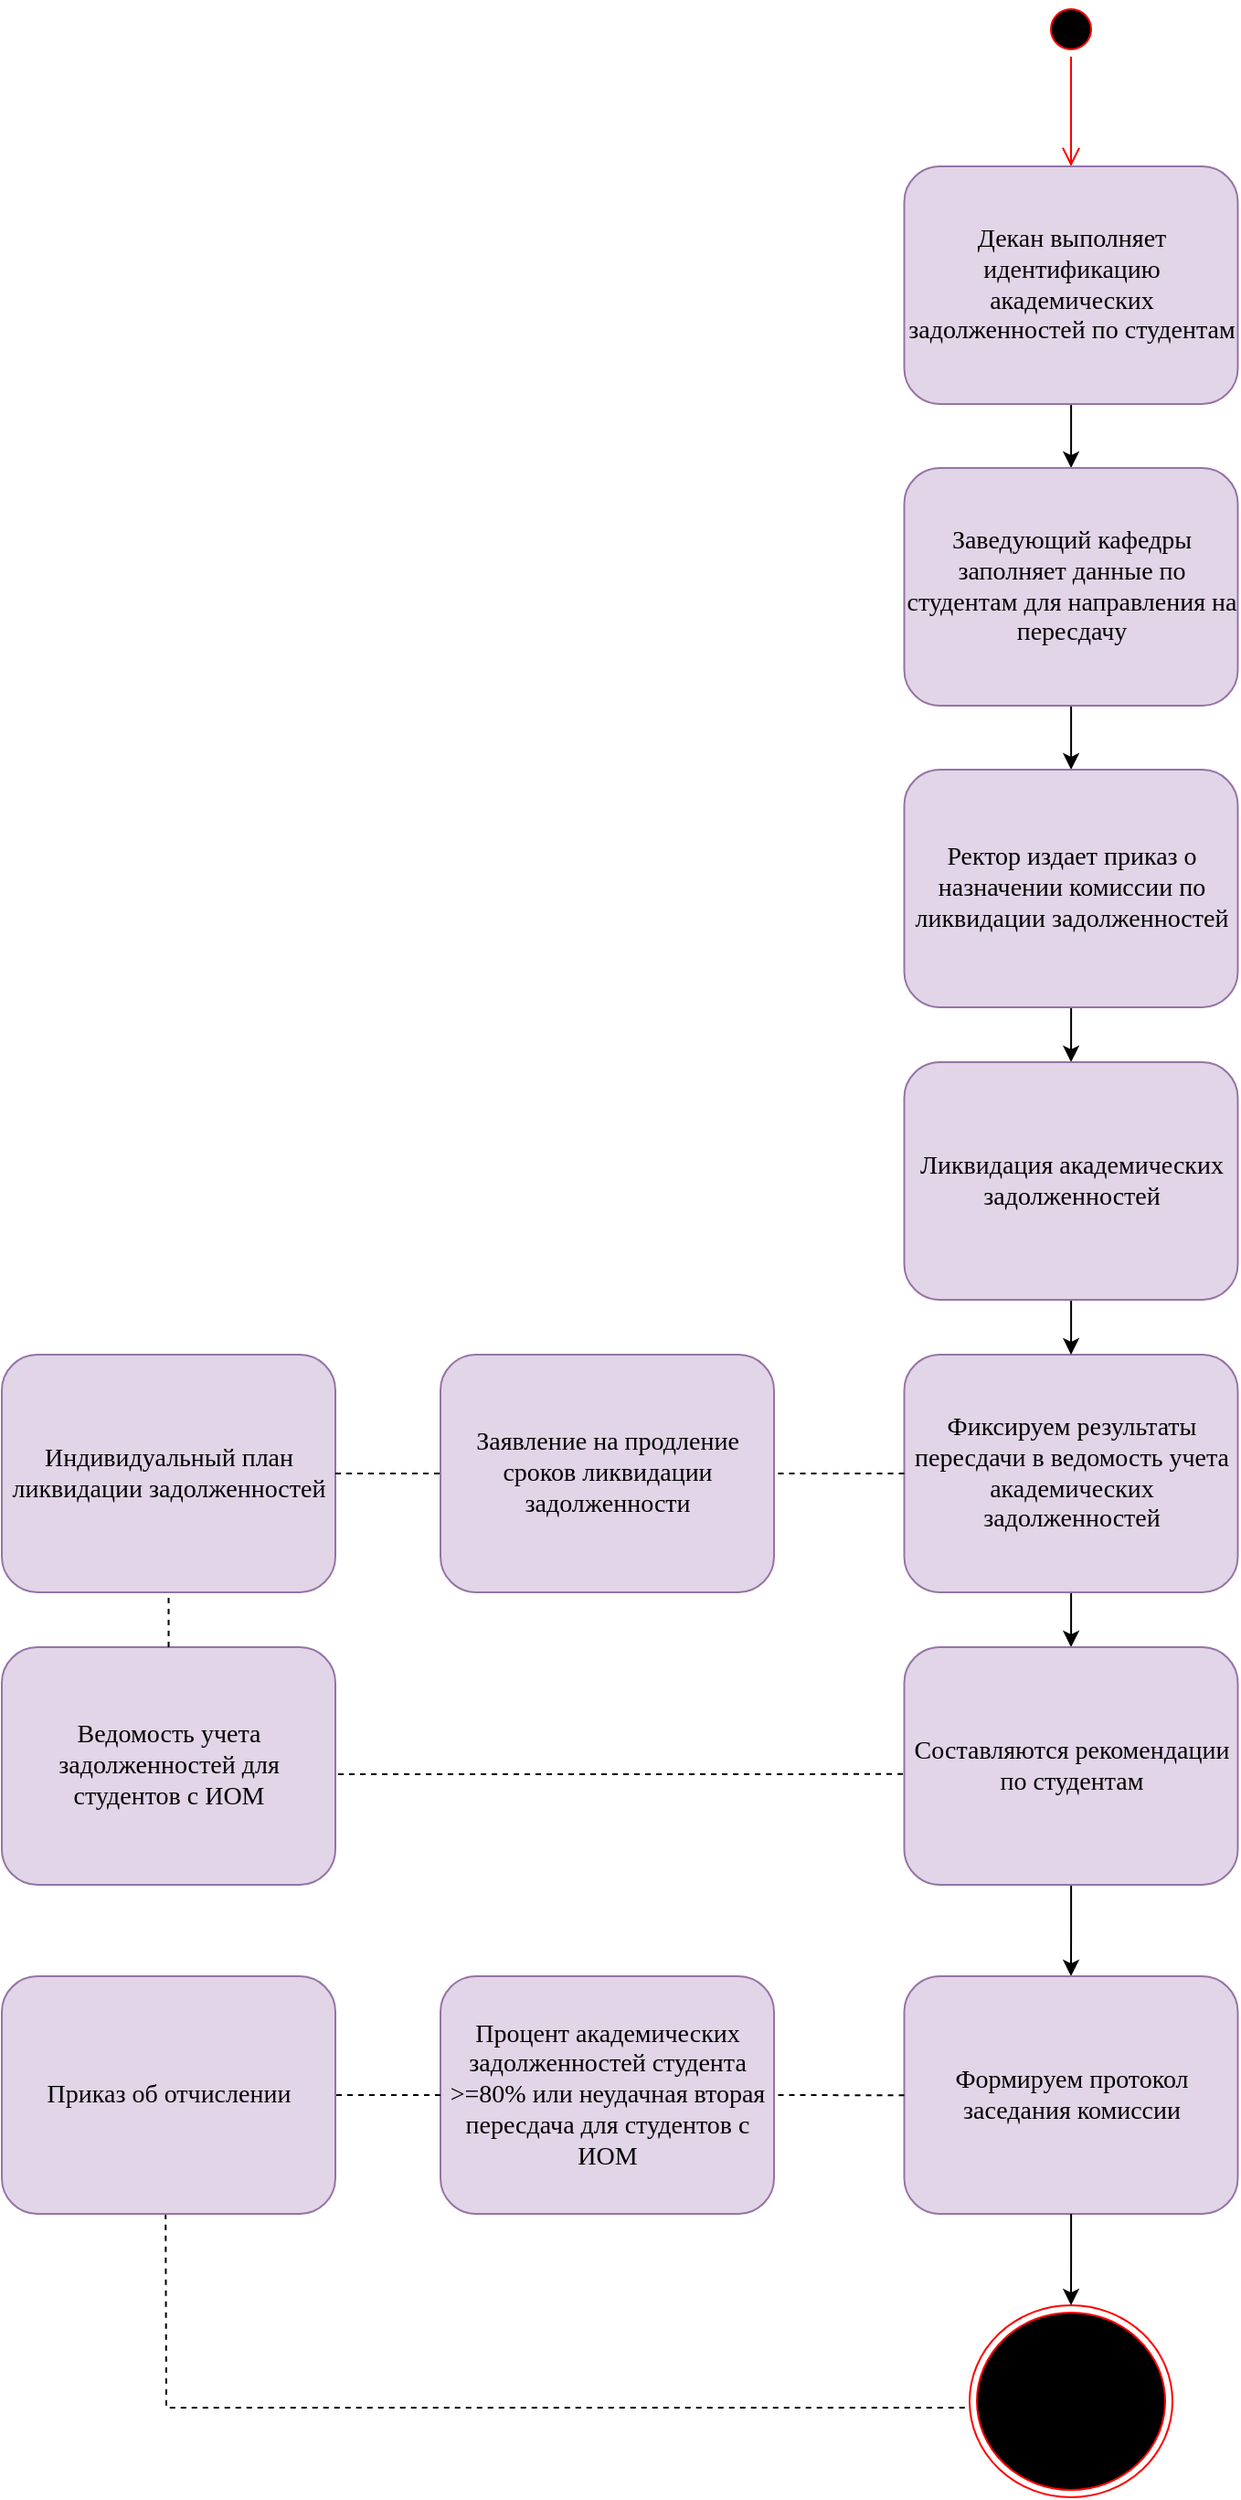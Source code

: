 <mxfile version="27.0.9">
  <diagram id="amOyzQCgivoDgmdNsPv0" name="Страница — 1">
    <mxGraphModel dx="1961" dy="643" grid="1" gridSize="10" guides="1" tooltips="1" connect="1" arrows="1" fold="1" page="1" pageScale="1" pageWidth="827" pageHeight="1169" math="0" shadow="0">
      <root>
        <mxCell id="0" />
        <mxCell id="1" parent="0" />
        <mxCell id="wwZUkl3fck0XOhVOVqQi-5" value="" style="ellipse;html=1;shape=startState;fillColor=#000000;strokeColor=#ff0000;" vertex="1" parent="1">
          <mxGeometry x="400" y="200" width="30" height="30" as="geometry" />
        </mxCell>
        <mxCell id="wwZUkl3fck0XOhVOVqQi-6" value="" style="edgeStyle=orthogonalEdgeStyle;html=1;verticalAlign=bottom;endArrow=open;endSize=8;strokeColor=#ff0000;rounded=0;entryX=0.5;entryY=0;entryDx=0;entryDy=0;" edge="1" source="wwZUkl3fck0XOhVOVqQi-5" parent="1" target="wwZUkl3fck0XOhVOVqQi-8">
          <mxGeometry relative="1" as="geometry">
            <mxPoint x="415" y="270" as="targetPoint" />
          </mxGeometry>
        </mxCell>
        <mxCell id="wwZUkl3fck0XOhVOVqQi-7" value="" style="ellipse;html=1;shape=endState;fillColor=#000000;strokeColor=#ff0000;" vertex="1" parent="1">
          <mxGeometry x="359.5" y="1460" width="111" height="105" as="geometry" />
        </mxCell>
        <mxCell id="wwZUkl3fck0XOhVOVqQi-11" style="edgeStyle=orthogonalEdgeStyle;rounded=0;orthogonalLoop=1;jettySize=auto;html=1;" edge="1" parent="1" source="wwZUkl3fck0XOhVOVqQi-8" target="wwZUkl3fck0XOhVOVqQi-10">
          <mxGeometry relative="1" as="geometry" />
        </mxCell>
        <mxCell id="wwZUkl3fck0XOhVOVqQi-8" value="&lt;span style=&quot;font-family: &amp;quot;Times New Roman&amp;quot;; font-size: 14px;&quot;&gt;Декан выполняет идентификацию академических задолженностей по студентам&lt;/span&gt;" style="rounded=1;whiteSpace=wrap;html=1;fillColor=#e1d5e7;strokeColor=#9673a6;" vertex="1" parent="1">
          <mxGeometry x="323.75" y="290" width="182.5" height="130" as="geometry" />
        </mxCell>
        <mxCell id="wwZUkl3fck0XOhVOVqQi-13" style="edgeStyle=orthogonalEdgeStyle;rounded=0;orthogonalLoop=1;jettySize=auto;html=1;" edge="1" parent="1" source="wwZUkl3fck0XOhVOVqQi-10" target="wwZUkl3fck0XOhVOVqQi-12">
          <mxGeometry relative="1" as="geometry" />
        </mxCell>
        <mxCell id="wwZUkl3fck0XOhVOVqQi-10" value="&lt;span style=&quot;font-family: &amp;quot;Times New Roman&amp;quot;; font-size: 14px;&quot;&gt;Заведующий кафедры заполняет данные по студентам для направления на пересдачу&lt;/span&gt;" style="rounded=1;whiteSpace=wrap;html=1;fillColor=#e1d5e7;strokeColor=#9673a6;" vertex="1" parent="1">
          <mxGeometry x="323.75" y="455" width="182.5" height="130" as="geometry" />
        </mxCell>
        <mxCell id="wwZUkl3fck0XOhVOVqQi-23" style="edgeStyle=orthogonalEdgeStyle;rounded=0;orthogonalLoop=1;jettySize=auto;html=1;entryX=0.5;entryY=0;entryDx=0;entryDy=0;" edge="1" parent="1" source="wwZUkl3fck0XOhVOVqQi-12" target="wwZUkl3fck0XOhVOVqQi-16">
          <mxGeometry relative="1" as="geometry" />
        </mxCell>
        <mxCell id="wwZUkl3fck0XOhVOVqQi-12" value="&lt;span style=&quot;font-family: &amp;quot;Times New Roman&amp;quot;; font-size: 14px;&quot;&gt;Ректор издает приказ о назначении комиссии по ликвидации задолженностей&lt;/span&gt;" style="rounded=1;whiteSpace=wrap;html=1;fillColor=#e1d5e7;strokeColor=#9673a6;" vertex="1" parent="1">
          <mxGeometry x="323.75" y="620" width="182.5" height="130" as="geometry" />
        </mxCell>
        <mxCell id="wwZUkl3fck0XOhVOVqQi-19" style="edgeStyle=orthogonalEdgeStyle;rounded=0;orthogonalLoop=1;jettySize=auto;html=1;entryX=0.5;entryY=0;entryDx=0;entryDy=0;" edge="1" parent="1" source="wwZUkl3fck0XOhVOVqQi-14" target="wwZUkl3fck0XOhVOVqQi-18">
          <mxGeometry relative="1" as="geometry" />
        </mxCell>
        <mxCell id="wwZUkl3fck0XOhVOVqQi-14" value="&lt;span style=&quot;font-family: &amp;quot;Times New Roman&amp;quot;; font-size: 14px;&quot;&gt;Фиксируем результаты пересдачи в ведомость учета академических задолженностей&lt;/span&gt;" style="rounded=1;whiteSpace=wrap;html=1;fillColor=#e1d5e7;strokeColor=#9673a6;" vertex="1" parent="1">
          <mxGeometry x="323.75" y="940" width="182.5" height="130" as="geometry" />
        </mxCell>
        <mxCell id="wwZUkl3fck0XOhVOVqQi-24" style="edgeStyle=orthogonalEdgeStyle;rounded=0;orthogonalLoop=1;jettySize=auto;html=1;entryX=0.5;entryY=0;entryDx=0;entryDy=0;" edge="1" parent="1" source="wwZUkl3fck0XOhVOVqQi-16" target="wwZUkl3fck0XOhVOVqQi-14">
          <mxGeometry relative="1" as="geometry" />
        </mxCell>
        <mxCell id="wwZUkl3fck0XOhVOVqQi-16" value="&lt;span style=&quot;font-family: &amp;quot;Times New Roman&amp;quot;; font-size: 14px;&quot;&gt;Ликвидация академических задолженностей&lt;/span&gt;" style="rounded=1;whiteSpace=wrap;html=1;fillColor=#e1d5e7;strokeColor=#9673a6;" vertex="1" parent="1">
          <mxGeometry x="323.75" y="780" width="182.5" height="130" as="geometry" />
        </mxCell>
        <mxCell id="wwZUkl3fck0XOhVOVqQi-21" style="edgeStyle=orthogonalEdgeStyle;rounded=0;orthogonalLoop=1;jettySize=auto;html=1;entryX=0.5;entryY=0;entryDx=0;entryDy=0;" edge="1" parent="1" source="wwZUkl3fck0XOhVOVqQi-18" target="wwZUkl3fck0XOhVOVqQi-20">
          <mxGeometry relative="1" as="geometry" />
        </mxCell>
        <mxCell id="wwZUkl3fck0XOhVOVqQi-18" value="&lt;span style=&quot;font-family: &amp;quot;Times New Roman&amp;quot;; font-size: 14px;&quot;&gt;Составляются рекомендации по студентам&lt;/span&gt;" style="rounded=1;whiteSpace=wrap;html=1;fillColor=#e1d5e7;strokeColor=#9673a6;" vertex="1" parent="1">
          <mxGeometry x="323.75" y="1100" width="182.5" height="130" as="geometry" />
        </mxCell>
        <mxCell id="wwZUkl3fck0XOhVOVqQi-20" value="&lt;span style=&quot;font-family: &amp;quot;Times New Roman&amp;quot;; font-size: 14px;&quot;&gt;Формируем протокол заседания комиссии&lt;/span&gt;" style="rounded=1;whiteSpace=wrap;html=1;fillColor=#e1d5e7;strokeColor=#9673a6;" vertex="1" parent="1">
          <mxGeometry x="323.75" y="1280" width="182.5" height="130" as="geometry" />
        </mxCell>
        <mxCell id="wwZUkl3fck0XOhVOVqQi-22" style="edgeStyle=orthogonalEdgeStyle;rounded=0;orthogonalLoop=1;jettySize=auto;html=1;entryX=0.5;entryY=0;entryDx=0;entryDy=0;" edge="1" parent="1" source="wwZUkl3fck0XOhVOVqQi-20" target="wwZUkl3fck0XOhVOVqQi-7">
          <mxGeometry relative="1" as="geometry" />
        </mxCell>
        <mxCell id="wwZUkl3fck0XOhVOVqQi-25" value="&lt;font face=&quot;Times New Roman&quot;&gt;&lt;span style=&quot;font-size: 14px;&quot;&gt;Заявление на продление сроков ликвидации задолженности&lt;/span&gt;&lt;/font&gt;" style="rounded=1;whiteSpace=wrap;html=1;fillColor=#e1d5e7;strokeColor=#9673a6;" vertex="1" parent="1">
          <mxGeometry x="70" y="940" width="182.5" height="130" as="geometry" />
        </mxCell>
        <mxCell id="wwZUkl3fck0XOhVOVqQi-26" value="" style="endArrow=none;dashed=1;html=1;rounded=0;entryX=1;entryY=0.5;entryDx=0;entryDy=0;exitX=0;exitY=0.5;exitDx=0;exitDy=0;" edge="1" parent="1" source="wwZUkl3fck0XOhVOVqQi-14" target="wwZUkl3fck0XOhVOVqQi-25">
          <mxGeometry width="50" height="50" relative="1" as="geometry">
            <mxPoint x="180" y="1040" as="sourcePoint" />
            <mxPoint x="230" y="990" as="targetPoint" />
          </mxGeometry>
        </mxCell>
        <mxCell id="wwZUkl3fck0XOhVOVqQi-27" value="&lt;font face=&quot;Times New Roman&quot;&gt;&lt;span style=&quot;font-size: 14px;&quot;&gt;Индивидуальный план ликвидации задолженностей&lt;/span&gt;&lt;/font&gt;" style="rounded=1;whiteSpace=wrap;html=1;fillColor=#e1d5e7;strokeColor=#9673a6;" vertex="1" parent="1">
          <mxGeometry x="-170" y="940" width="182.5" height="130" as="geometry" />
        </mxCell>
        <mxCell id="wwZUkl3fck0XOhVOVqQi-28" value="" style="endArrow=none;dashed=1;html=1;rounded=0;entryX=0;entryY=0.5;entryDx=0;entryDy=0;exitX=1;exitY=0.5;exitDx=0;exitDy=0;" edge="1" parent="1" source="wwZUkl3fck0XOhVOVqQi-27" target="wwZUkl3fck0XOhVOVqQi-25">
          <mxGeometry width="50" height="50" relative="1" as="geometry">
            <mxPoint x="180" y="1030" as="sourcePoint" />
            <mxPoint x="230" y="980" as="targetPoint" />
          </mxGeometry>
        </mxCell>
        <mxCell id="wwZUkl3fck0XOhVOVqQi-30" value="&lt;font face=&quot;Times New Roman&quot;&gt;&lt;span style=&quot;font-size: 14px;&quot;&gt;Ведомость учета задолженностей для студентов с ИОМ&lt;/span&gt;&lt;/font&gt;" style="rounded=1;whiteSpace=wrap;html=1;fillColor=#e1d5e7;strokeColor=#9673a6;" vertex="1" parent="1">
          <mxGeometry x="-170" y="1100" width="182.5" height="130" as="geometry" />
        </mxCell>
        <mxCell id="wwZUkl3fck0XOhVOVqQi-32" value="" style="endArrow=none;dashed=1;html=1;rounded=0;entryX=0.5;entryY=1;entryDx=0;entryDy=0;exitX=0.5;exitY=0;exitDx=0;exitDy=0;" edge="1" parent="1" source="wwZUkl3fck0XOhVOVqQi-30" target="wwZUkl3fck0XOhVOVqQi-27">
          <mxGeometry width="50" height="50" relative="1" as="geometry">
            <mxPoint x="90" y="1130" as="sourcePoint" />
            <mxPoint x="140" y="1080" as="targetPoint" />
          </mxGeometry>
        </mxCell>
        <mxCell id="wwZUkl3fck0XOhVOVqQi-33" value="" style="endArrow=none;dashed=1;html=1;rounded=0;entryX=1;entryY=0.535;entryDx=0;entryDy=0;entryPerimeter=0;exitX=-0.004;exitY=0.534;exitDx=0;exitDy=0;exitPerimeter=0;" edge="1" parent="1" source="wwZUkl3fck0XOhVOVqQi-18" target="wwZUkl3fck0XOhVOVqQi-30">
          <mxGeometry width="50" height="50" relative="1" as="geometry">
            <mxPoint x="90" y="1240" as="sourcePoint" />
            <mxPoint x="140" y="1190" as="targetPoint" />
          </mxGeometry>
        </mxCell>
        <mxCell id="wwZUkl3fck0XOhVOVqQi-34" value="&lt;font face=&quot;Times New Roman&quot;&gt;&lt;span style=&quot;font-size: 14px;&quot;&gt;Процент академических задолженностей студента &amp;gt;=80% или неудачная вторая пересдача для студентов с ИОМ&lt;/span&gt;&lt;/font&gt;" style="rounded=1;whiteSpace=wrap;html=1;fillColor=#e1d5e7;strokeColor=#9673a6;" vertex="1" parent="1">
          <mxGeometry x="70" y="1280" width="182.5" height="130" as="geometry" />
        </mxCell>
        <mxCell id="wwZUkl3fck0XOhVOVqQi-35" value="" style="endArrow=none;dashed=1;html=1;rounded=0;entryX=1;entryY=0.5;entryDx=0;entryDy=0;exitX=0;exitY=0.5;exitDx=0;exitDy=0;" edge="1" parent="1" target="wwZUkl3fck0XOhVOVqQi-34">
          <mxGeometry width="50" height="50" relative="1" as="geometry">
            <mxPoint x="323.75" y="1345.13" as="sourcePoint" />
            <mxPoint x="252.5" y="1344.87" as="targetPoint" />
          </mxGeometry>
        </mxCell>
        <mxCell id="wwZUkl3fck0XOhVOVqQi-36" value="" style="endArrow=none;dashed=1;html=1;rounded=0;entryX=-0.006;entryY=0.533;entryDx=0;entryDy=0;entryPerimeter=0;exitX=0.491;exitY=0.999;exitDx=0;exitDy=0;exitPerimeter=0;" edge="1" parent="1" source="wwZUkl3fck0XOhVOVqQi-37" target="wwZUkl3fck0XOhVOVqQi-7">
          <mxGeometry width="50" height="50" relative="1" as="geometry">
            <mxPoint x="160" y="1410" as="sourcePoint" />
            <mxPoint x="340" y="1640" as="targetPoint" />
            <Array as="points">
              <mxPoint x="-80" y="1516" />
              <mxPoint x="160" y="1516" />
            </Array>
          </mxGeometry>
        </mxCell>
        <mxCell id="wwZUkl3fck0XOhVOVqQi-37" value="&lt;font face=&quot;Times New Roman&quot;&gt;&lt;span style=&quot;font-size: 14px;&quot;&gt;Приказ об отчислении&lt;/span&gt;&lt;/font&gt;" style="rounded=1;whiteSpace=wrap;html=1;fillColor=#e1d5e7;strokeColor=#9673a6;" vertex="1" parent="1">
          <mxGeometry x="-170" y="1280" width="182.5" height="130" as="geometry" />
        </mxCell>
        <mxCell id="wwZUkl3fck0XOhVOVqQi-38" value="" style="endArrow=none;dashed=1;html=1;rounded=0;entryX=1;entryY=0.5;entryDx=0;entryDy=0;exitX=0;exitY=0.5;exitDx=0;exitDy=0;" edge="1" parent="1" source="wwZUkl3fck0XOhVOVqQi-34" target="wwZUkl3fck0XOhVOVqQi-37">
          <mxGeometry width="50" height="50" relative="1" as="geometry">
            <mxPoint x="83.25" y="1344.89" as="sourcePoint" />
            <mxPoint x="12.5" y="1344.76" as="targetPoint" />
          </mxGeometry>
        </mxCell>
      </root>
    </mxGraphModel>
  </diagram>
</mxfile>
